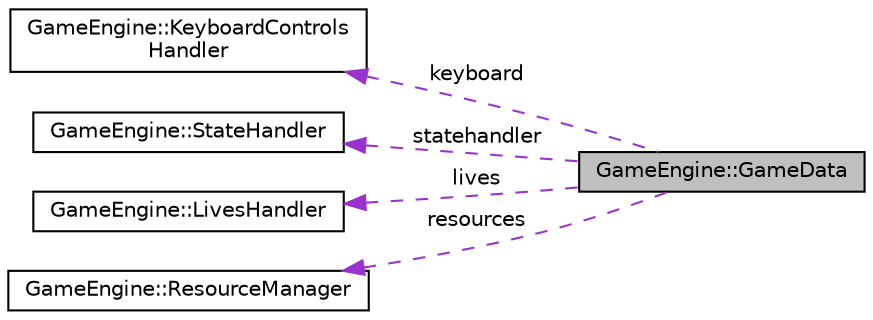 digraph "GameEngine::GameData"
{
  edge [fontname="Helvetica",fontsize="10",labelfontname="Helvetica",labelfontsize="10"];
  node [fontname="Helvetica",fontsize="10",shape=record];
  rankdir="LR";
  Node1 [label="GameEngine::GameData",height=0.2,width=0.4,color="black", fillcolor="grey75", style="filled", fontcolor="black"];
  Node2 -> Node1 [dir="back",color="darkorchid3",fontsize="10",style="dashed",label=" keyboard" ,fontname="Helvetica"];
  Node2 [label="GameEngine::KeyboardControls\lHandler",height=0.2,width=0.4,color="black", fillcolor="white", style="filled",URL="$class_game_engine_1_1_keyboard_controls_handler.html"];
  Node3 -> Node1 [dir="back",color="darkorchid3",fontsize="10",style="dashed",label=" statehandler" ,fontname="Helvetica"];
  Node3 [label="GameEngine::StateHandler",height=0.2,width=0.4,color="black", fillcolor="white", style="filled",URL="$class_game_engine_1_1_state_handler.html"];
  Node4 -> Node1 [dir="back",color="darkorchid3",fontsize="10",style="dashed",label=" lives" ,fontname="Helvetica"];
  Node4 [label="GameEngine::LivesHandler",height=0.2,width=0.4,color="black", fillcolor="white", style="filled",URL="$class_game_engine_1_1_lives_handler.html"];
  Node5 -> Node1 [dir="back",color="darkorchid3",fontsize="10",style="dashed",label=" resources" ,fontname="Helvetica"];
  Node5 [label="GameEngine::ResourceManager",height=0.2,width=0.4,color="black", fillcolor="white", style="filled",URL="$class_game_engine_1_1_resource_manager.html"];
}
